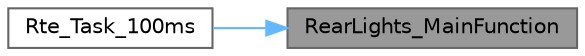 digraph "RearLights_MainFunction"
{
 // LATEX_PDF_SIZE
  bgcolor="transparent";
  edge [fontname=Helvetica,fontsize=10,labelfontname=Helvetica,labelfontsize=10];
  node [fontname=Helvetica,fontsize=10,shape=box,height=0.2,width=0.4];
  rankdir="RL";
  Node1 [id="Node000001",label="RearLights_MainFunction",height=0.2,width=0.4,color="gray40", fillcolor="grey60", style="filled", fontcolor="black",tooltip="RearLights module main function (runs in task)"];
  Node1 -> Node2 [id="edge1_Node000001_Node000002",dir="back",color="steelblue1",style="solid",tooltip=" "];
  Node2 [id="Node000002",label="Rte_Task_100ms",height=0.2,width=0.4,color="grey40", fillcolor="white", style="filled",URL="$_rte_8c.html#a8061a81fcdf862f69dcacd443b3681e3",tooltip=" "];
}
